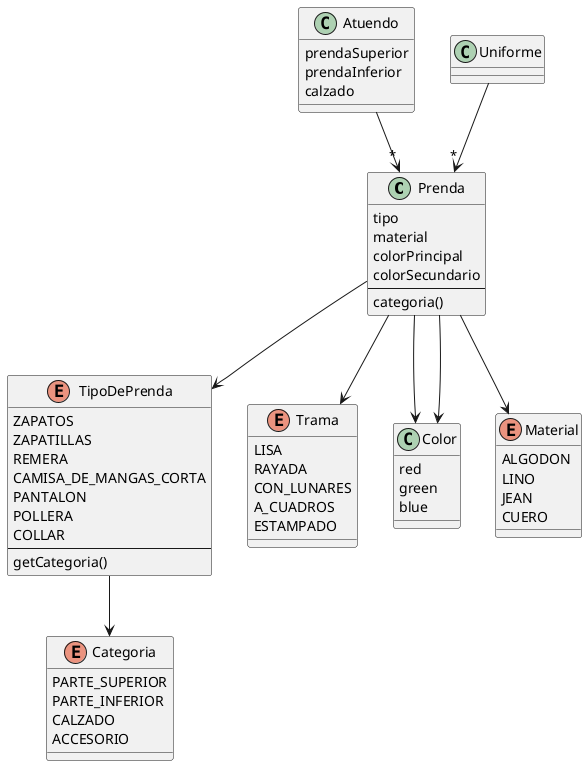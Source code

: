 @startuml Diagrama

class Prenda {
    tipo
    material
    colorPrincipal
    colorSecundario
    --
    categoria()
}
class Atuendo {
    prendaSuperior
    prendaInferior
    calzado
}

enum TipoDePrenda {
    ZAPATOS
    ZAPATILLAS
    REMERA
    CAMISA_DE_MANGAS_CORTA
    PANTALON
    POLLERA
    COLLAR
    --
    getCategoria()
}

enum Trama {
  LISA
  RAYADA
  CON_LUNARES
  A_CUADROS
  ESTAMPADO
}

class Color {
    red
    green
    blue
}

enum Material {
  ALGODON
  LINO
  JEAN
  CUERO
}

enum Categoria {
  PARTE_SUPERIOR
  PARTE_INFERIOR
  CALZADO
  ACCESORIO
}

Atuendo --> "*"  Prenda
Uniforme --> "*" Prenda
Prenda --> Material
Prenda --> Color
Prenda --> Color
Prenda --> TipoDePrenda
Prenda --> Trama
TipoDePrenda --> Categoria

@enduml

